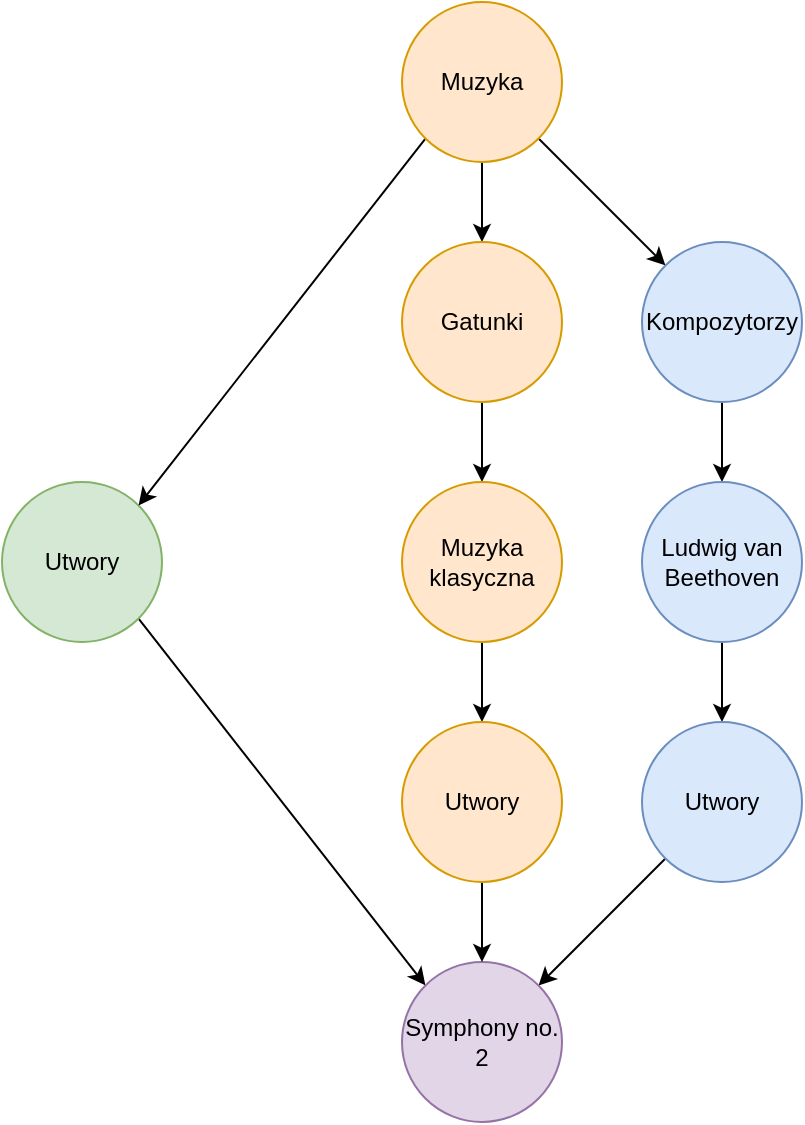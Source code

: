 <mxfile version="18.0.1" type="device"><diagram id="Qz9T2DzjbVjYrXozLEcn" name="Strona-1"><mxGraphModel dx="1102" dy="857" grid="1" gridSize="10" guides="1" tooltips="1" connect="1" arrows="1" fold="1" page="1" pageScale="1" pageWidth="827" pageHeight="1169" math="0" shadow="0"><root><mxCell id="0"/><mxCell id="1" parent="0"/><mxCell id="RfBWzXu-SI15qISj4M7D-20" style="edgeStyle=none;rounded=0;orthogonalLoop=1;jettySize=auto;html=1;exitX=1;exitY=1;exitDx=0;exitDy=0;entryX=0;entryY=0;entryDx=0;entryDy=0;" edge="1" parent="1" source="RfBWzXu-SI15qISj4M7D-1" target="RfBWzXu-SI15qISj4M7D-16"><mxGeometry relative="1" as="geometry"/></mxCell><mxCell id="RfBWzXu-SI15qISj4M7D-1" value="Utwory" style="ellipse;whiteSpace=wrap;html=1;aspect=fixed;fillColor=#d5e8d4;strokeColor=#82b366;" vertex="1" parent="1"><mxGeometry x="80" y="440" width="80" height="80" as="geometry"/></mxCell><mxCell id="RfBWzXu-SI15qISj4M7D-5" style="rounded=0;orthogonalLoop=1;jettySize=auto;html=1;exitX=1;exitY=1;exitDx=0;exitDy=0;entryX=0;entryY=0;entryDx=0;entryDy=0;" edge="1" parent="1" source="RfBWzXu-SI15qISj4M7D-3" target="RfBWzXu-SI15qISj4M7D-4"><mxGeometry relative="1" as="geometry"/></mxCell><mxCell id="RfBWzXu-SI15qISj4M7D-8" style="edgeStyle=none;rounded=0;orthogonalLoop=1;jettySize=auto;html=1;exitX=0.5;exitY=1;exitDx=0;exitDy=0;entryX=0.5;entryY=0;entryDx=0;entryDy=0;" edge="1" parent="1" source="RfBWzXu-SI15qISj4M7D-3" target="RfBWzXu-SI15qISj4M7D-7"><mxGeometry relative="1" as="geometry"/></mxCell><mxCell id="RfBWzXu-SI15qISj4M7D-19" style="edgeStyle=none;rounded=0;orthogonalLoop=1;jettySize=auto;html=1;exitX=0;exitY=1;exitDx=0;exitDy=0;entryX=1;entryY=0;entryDx=0;entryDy=0;" edge="1" parent="1" source="RfBWzXu-SI15qISj4M7D-3" target="RfBWzXu-SI15qISj4M7D-1"><mxGeometry relative="1" as="geometry"/></mxCell><mxCell id="RfBWzXu-SI15qISj4M7D-3" value="Muzyka" style="ellipse;whiteSpace=wrap;html=1;aspect=fixed;fillColor=#ffe6cc;strokeColor=#d79b00;" vertex="1" parent="1"><mxGeometry x="280" y="200" width="80" height="80" as="geometry"/></mxCell><mxCell id="RfBWzXu-SI15qISj4M7D-12" style="edgeStyle=none;rounded=0;orthogonalLoop=1;jettySize=auto;html=1;exitX=0.5;exitY=1;exitDx=0;exitDy=0;entryX=0.5;entryY=0;entryDx=0;entryDy=0;" edge="1" parent="1" source="RfBWzXu-SI15qISj4M7D-4" target="RfBWzXu-SI15qISj4M7D-11"><mxGeometry relative="1" as="geometry"/></mxCell><mxCell id="RfBWzXu-SI15qISj4M7D-4" value="Kompozytorzy" style="ellipse;whiteSpace=wrap;html=1;aspect=fixed;fillColor=#dae8fc;strokeColor=#6c8ebf;" vertex="1" parent="1"><mxGeometry x="400" y="320" width="80" height="80" as="geometry"/></mxCell><mxCell id="RfBWzXu-SI15qISj4M7D-10" style="edgeStyle=none;rounded=0;orthogonalLoop=1;jettySize=auto;html=1;exitX=0.5;exitY=1;exitDx=0;exitDy=0;entryX=0.5;entryY=0;entryDx=0;entryDy=0;" edge="1" parent="1" source="RfBWzXu-SI15qISj4M7D-7" target="RfBWzXu-SI15qISj4M7D-9"><mxGeometry relative="1" as="geometry"/></mxCell><mxCell id="RfBWzXu-SI15qISj4M7D-7" value="Gatunki" style="ellipse;whiteSpace=wrap;html=1;aspect=fixed;fillColor=#ffe6cc;strokeColor=#d79b00;" vertex="1" parent="1"><mxGeometry x="280" y="320" width="80" height="80" as="geometry"/></mxCell><mxCell id="RfBWzXu-SI15qISj4M7D-25" style="edgeStyle=none;rounded=0;orthogonalLoop=1;jettySize=auto;html=1;exitX=0.5;exitY=1;exitDx=0;exitDy=0;entryX=0.5;entryY=0;entryDx=0;entryDy=0;" edge="1" parent="1" source="RfBWzXu-SI15qISj4M7D-9" target="RfBWzXu-SI15qISj4M7D-22"><mxGeometry relative="1" as="geometry"/></mxCell><mxCell id="RfBWzXu-SI15qISj4M7D-9" value="Muzyka klasyczna" style="ellipse;whiteSpace=wrap;html=1;aspect=fixed;fillColor=#ffe6cc;strokeColor=#d79b00;" vertex="1" parent="1"><mxGeometry x="280" y="440" width="80" height="80" as="geometry"/></mxCell><mxCell id="RfBWzXu-SI15qISj4M7D-15" style="edgeStyle=none;rounded=0;orthogonalLoop=1;jettySize=auto;html=1;exitX=0.5;exitY=1;exitDx=0;exitDy=0;entryX=0.5;entryY=0;entryDx=0;entryDy=0;" edge="1" parent="1" source="RfBWzXu-SI15qISj4M7D-11" target="RfBWzXu-SI15qISj4M7D-14"><mxGeometry relative="1" as="geometry"/></mxCell><mxCell id="RfBWzXu-SI15qISj4M7D-11" value="Ludwig van Beethoven" style="ellipse;whiteSpace=wrap;html=1;aspect=fixed;fillColor=#dae8fc;strokeColor=#6c8ebf;" vertex="1" parent="1"><mxGeometry x="400" y="440" width="80" height="80" as="geometry"/></mxCell><mxCell id="RfBWzXu-SI15qISj4M7D-23" style="edgeStyle=none;rounded=0;orthogonalLoop=1;jettySize=auto;html=1;exitX=0;exitY=1;exitDx=0;exitDy=0;entryX=1;entryY=0;entryDx=0;entryDy=0;" edge="1" parent="1" source="RfBWzXu-SI15qISj4M7D-14" target="RfBWzXu-SI15qISj4M7D-16"><mxGeometry relative="1" as="geometry"/></mxCell><mxCell id="RfBWzXu-SI15qISj4M7D-14" value="Utwory" style="ellipse;whiteSpace=wrap;html=1;aspect=fixed;fillColor=#dae8fc;strokeColor=#6c8ebf;" vertex="1" parent="1"><mxGeometry x="400" y="560" width="80" height="80" as="geometry"/></mxCell><mxCell id="RfBWzXu-SI15qISj4M7D-16" value="Symphony no. 2" style="ellipse;whiteSpace=wrap;html=1;aspect=fixed;fillColor=#e1d5e7;strokeColor=#9673a6;" vertex="1" parent="1"><mxGeometry x="280" y="680" width="80" height="80" as="geometry"/></mxCell><mxCell id="RfBWzXu-SI15qISj4M7D-24" style="edgeStyle=none;rounded=0;orthogonalLoop=1;jettySize=auto;html=1;exitX=0.5;exitY=1;exitDx=0;exitDy=0;" edge="1" parent="1" source="RfBWzXu-SI15qISj4M7D-22"><mxGeometry relative="1" as="geometry"><mxPoint x="320" y="680" as="targetPoint"/></mxGeometry></mxCell><mxCell id="RfBWzXu-SI15qISj4M7D-22" value="Utwory" style="ellipse;whiteSpace=wrap;html=1;aspect=fixed;fillColor=#ffe6cc;strokeColor=#d79b00;" vertex="1" parent="1"><mxGeometry x="280" y="560" width="80" height="80" as="geometry"/></mxCell></root></mxGraphModel></diagram></mxfile>